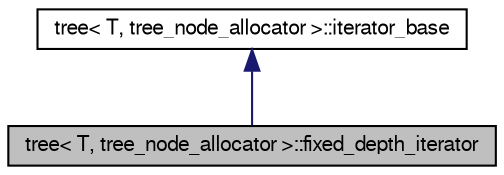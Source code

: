 digraph G
{
  bgcolor="transparent";
  edge [fontname="FreeSans",fontsize=10,labelfontname="FreeSans",labelfontsize=10];
  node [fontname="FreeSans",fontsize=10,shape=record];
  Node1 [label="tree\< T, tree_node_allocator \>::fixed_depth_iterator",height=0.2,width=0.4,color="black", fillcolor="grey75", style="filled" fontcolor="black"];
  Node2 -> Node1 [dir=back,color="midnightblue",fontsize=10,style="solid"];
  Node2 [label="tree\< T, tree_node_allocator \>::iterator_base",height=0.2,width=0.4,color="black",URL="$classtree_1_1iterator__base.html"];
}

